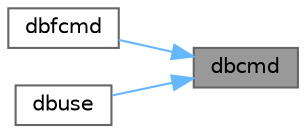 digraph "dbcmd"
{
 // LATEX_PDF_SIZE
  bgcolor="transparent";
  edge [fontname=Helvetica,fontsize=10,labelfontname=Helvetica,labelfontsize=10];
  node [fontname=Helvetica,fontsize=10,shape=box,height=0.2,width=0.4];
  rankdir="RL";
  Node1 [id="Node000001",label="dbcmd",height=0.2,width=0.4,color="gray40", fillcolor="grey60", style="filled", fontcolor="black",tooltip="Append SQL to the command buffer."];
  Node1 -> Node2 [id="edge1_Node000001_Node000002",dir="back",color="steelblue1",style="solid",tooltip=" "];
  Node2 [id="Node000002",label="dbfcmd",height=0.2,width=0.4,color="grey40", fillcolor="white", style="filled",URL="$a00575.html#ga43727b10d4cbb7708b374811abe6eadb",tooltip="printf-like way to form SQL to send to the server."];
  Node1 -> Node3 [id="edge2_Node000001_Node000003",dir="back",color="steelblue1",style="solid",tooltip=" "];
  Node3 [id="Node000003",label="dbuse",height=0.2,width=0.4,color="grey40", fillcolor="white", style="filled",URL="$a00575.html#ga66ea891910f0a357cc78107d6ab7d962",tooltip="Change current database."];
}
